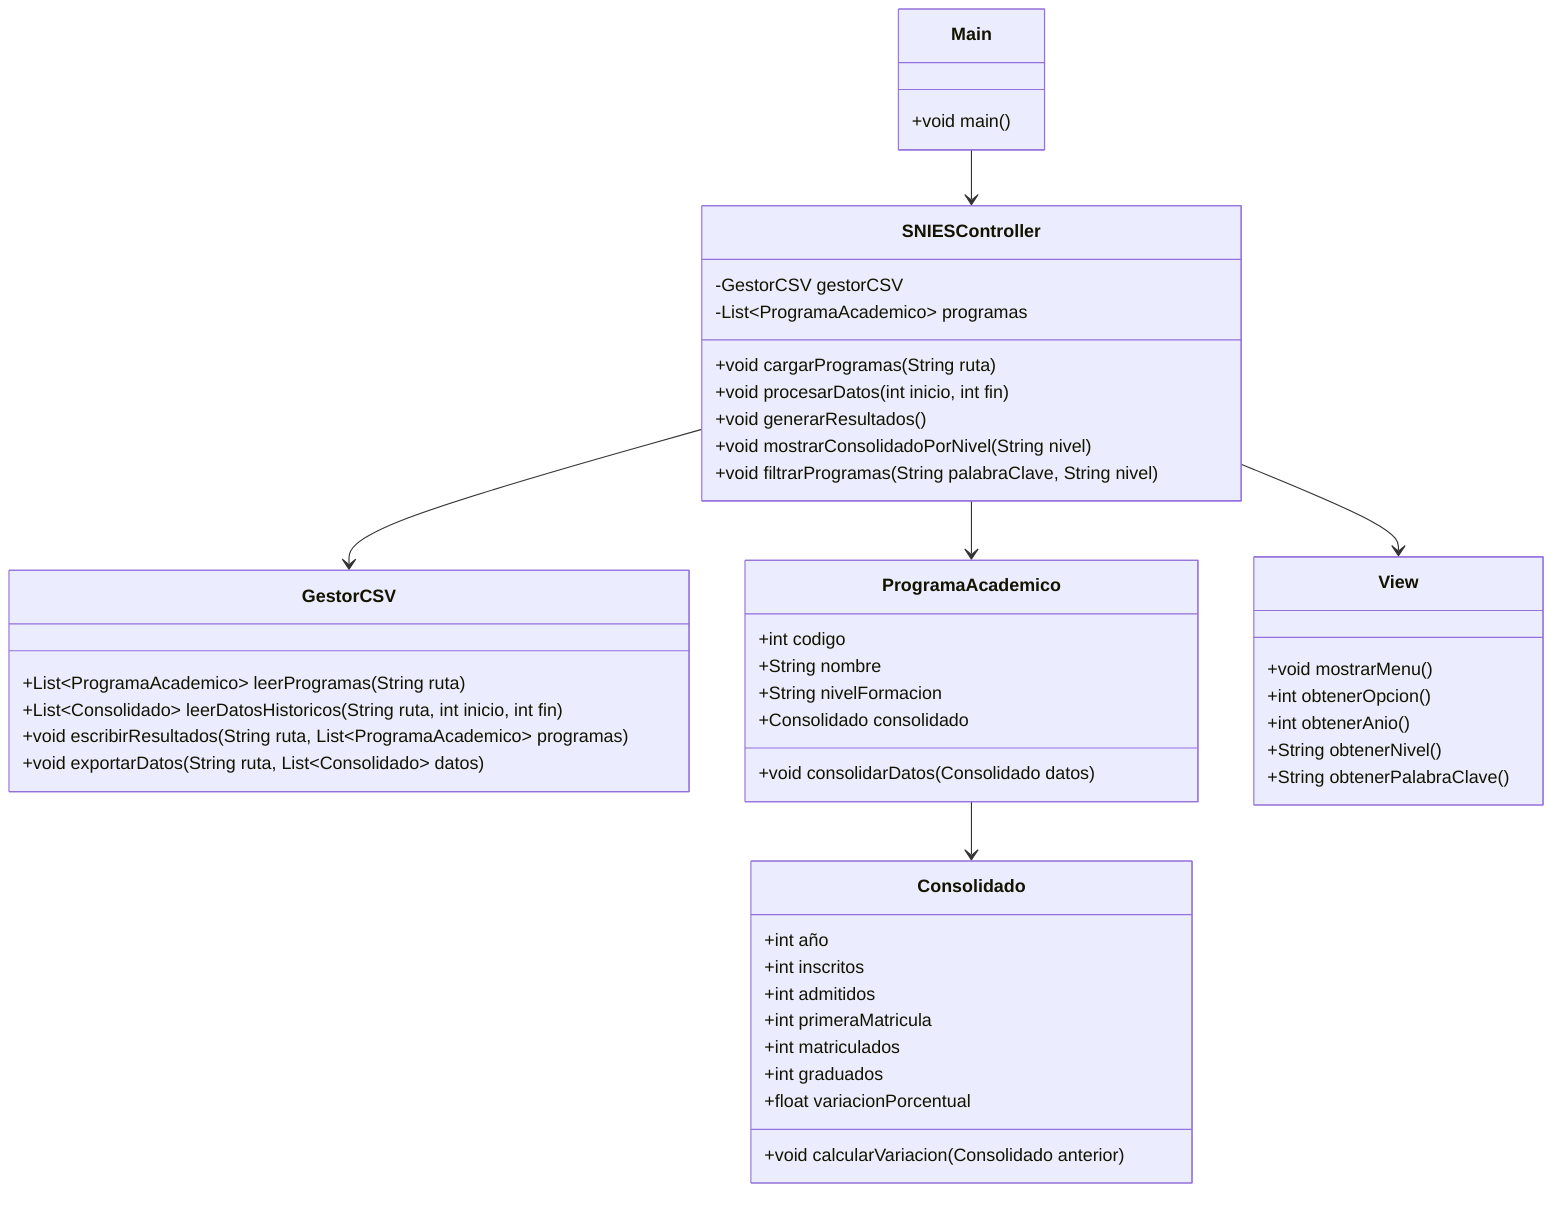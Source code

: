 classDiagram
    class Main {
        +void main()
    }

    class SNIESController {
        -GestorCSV gestorCSV
        -List~ProgramaAcademico~ programas
        +void cargarProgramas(String ruta)
        +void procesarDatos(int inicio, int fin)
        +void generarResultados()
        +void mostrarConsolidadoPorNivel(String nivel)
        +void filtrarProgramas(String palabraClave, String nivel)
    }

    class GestorCSV {
        +List~ProgramaAcademico~ leerProgramas(String ruta)
        +List~Consolidado~ leerDatosHistoricos(String ruta, int inicio, int fin)
        +void escribirResultados(String ruta, List~ProgramaAcademico~ programas)
        +void exportarDatos(String ruta, List~Consolidado~ datos)
    }

    class ProgramaAcademico {
        +int codigo
        +String nombre
        +String nivelFormacion
        +Consolidado consolidado
        +void consolidarDatos(Consolidado datos)
    }

    class Consolidado {
        +int año
        +int inscritos
        +int admitidos
        +int primeraMatricula
        +int matriculados
        +int graduados
        +float variacionPorcentual
        +void calcularVariacion(Consolidado anterior)
    }

    class View {
        +void mostrarMenu()
        +int obtenerOpcion()
        +int obtenerAnio()
        +String obtenerNivel()
        +String obtenerPalabraClave()
    }

    Main --> SNIESController
    SNIESController --> GestorCSV
    SNIESController --> ProgramaAcademico
    ProgramaAcademico --> Consolidado
    SNIESController --> View